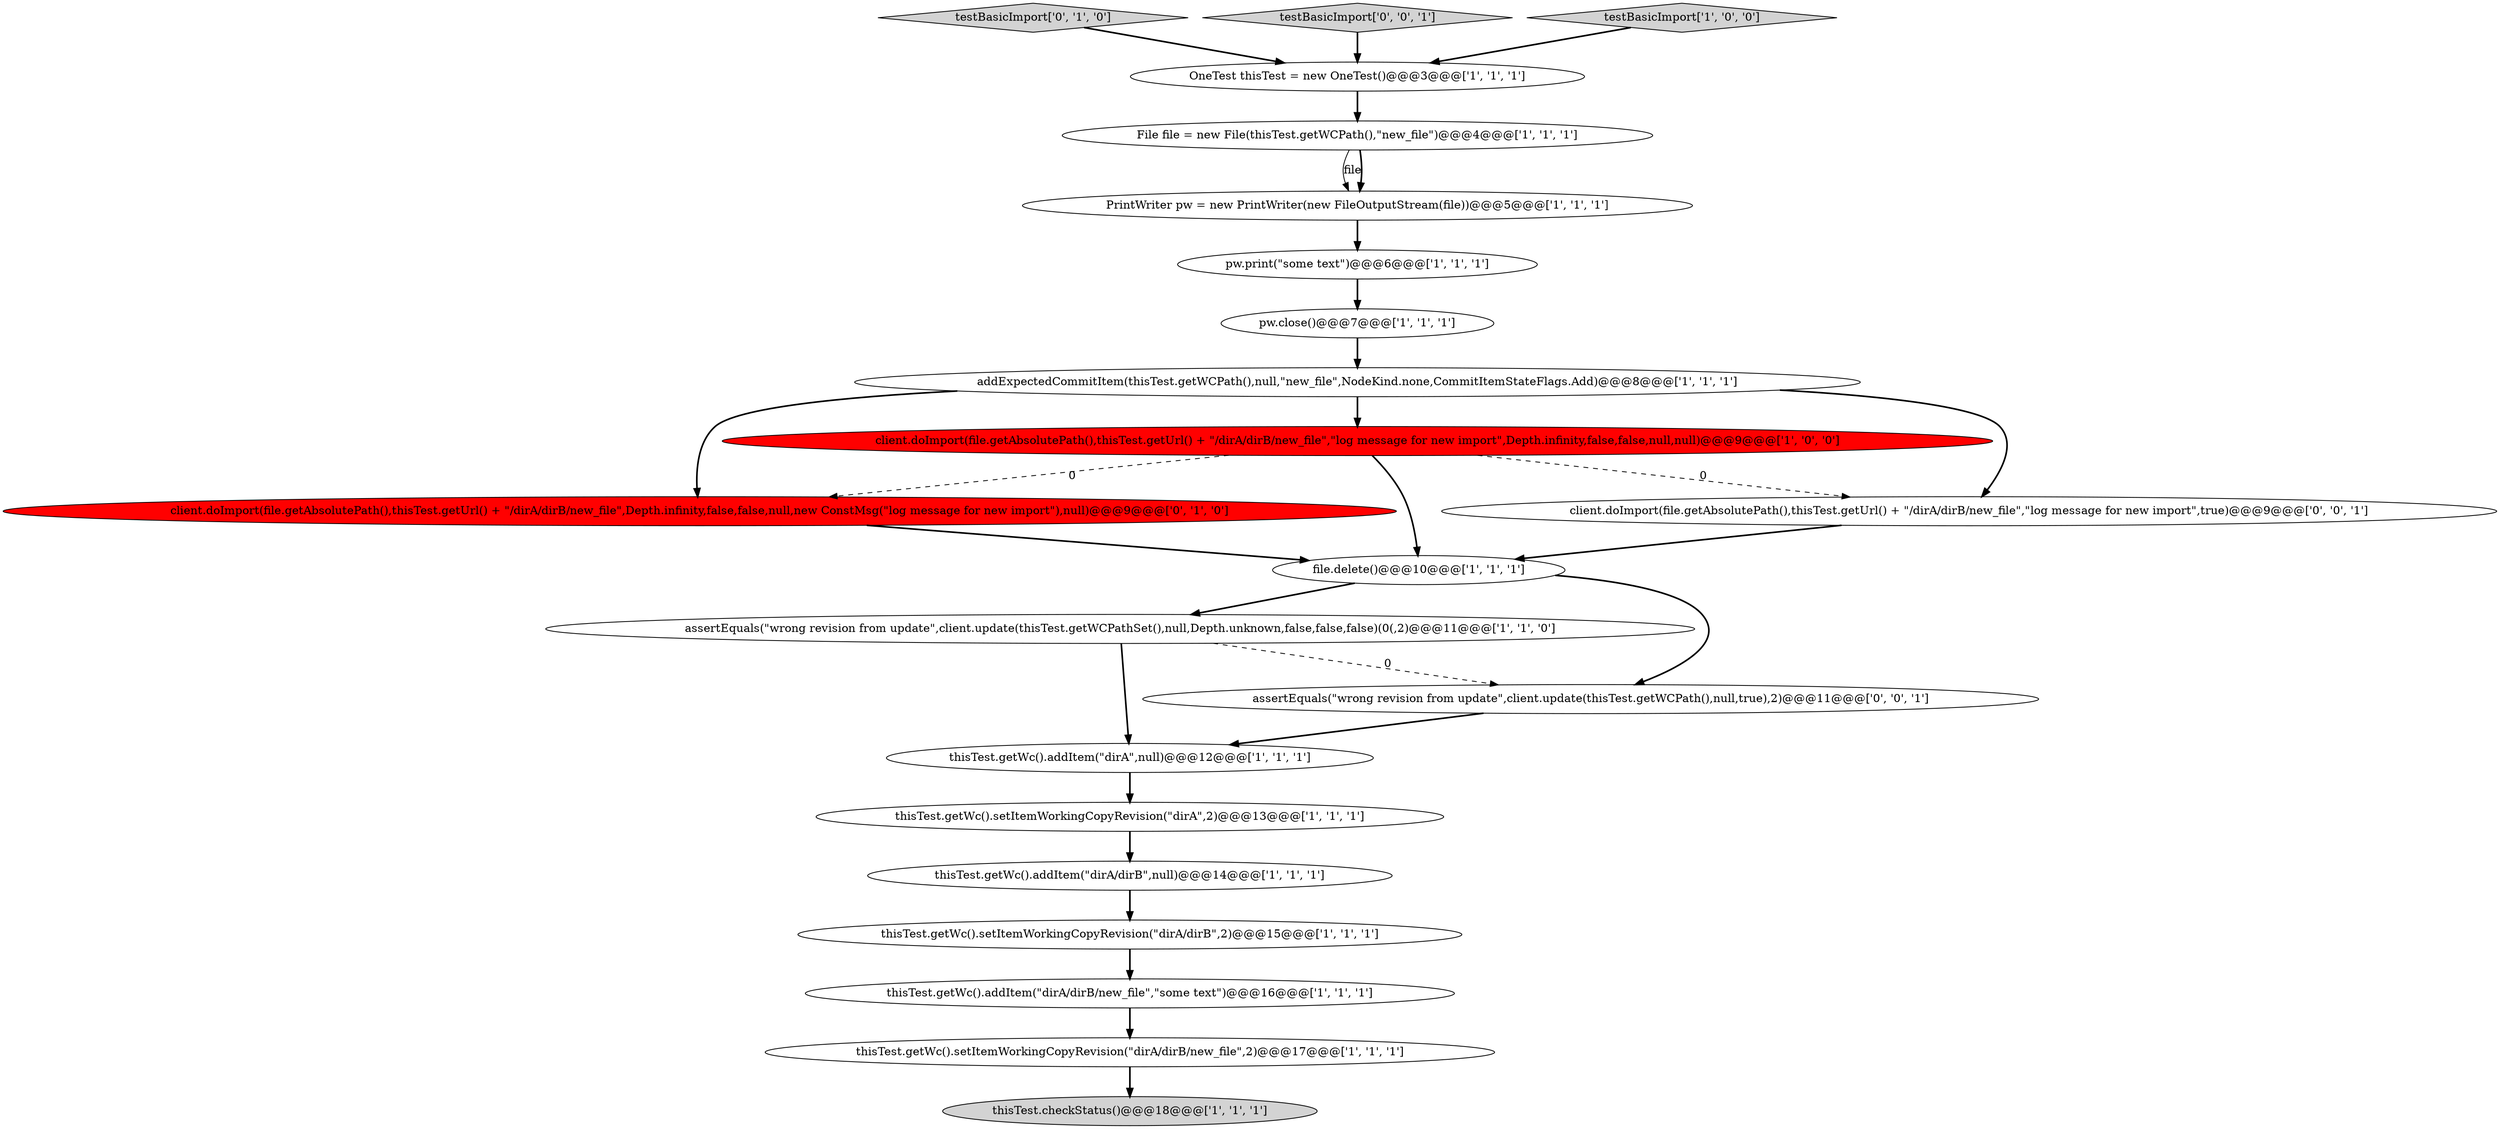 digraph {
14 [style = filled, label = "pw.close()@@@7@@@['1', '1', '1']", fillcolor = white, shape = ellipse image = "AAA0AAABBB1BBB"];
10 [style = filled, label = "thisTest.getWc().setItemWorkingCopyRevision(\"dirA/dirB/new_file\",2)@@@17@@@['1', '1', '1']", fillcolor = white, shape = ellipse image = "AAA0AAABBB1BBB"];
11 [style = filled, label = "PrintWriter pw = new PrintWriter(new FileOutputStream(file))@@@5@@@['1', '1', '1']", fillcolor = white, shape = ellipse image = "AAA0AAABBB1BBB"];
7 [style = filled, label = "thisTest.getWc().addItem(\"dirA/dirB\",null)@@@14@@@['1', '1', '1']", fillcolor = white, shape = ellipse image = "AAA0AAABBB1BBB"];
1 [style = filled, label = "file.delete()@@@10@@@['1', '1', '1']", fillcolor = white, shape = ellipse image = "AAA0AAABBB1BBB"];
4 [style = filled, label = "thisTest.checkStatus()@@@18@@@['1', '1', '1']", fillcolor = lightgray, shape = ellipse image = "AAA0AAABBB1BBB"];
9 [style = filled, label = "thisTest.getWc().addItem(\"dirA/dirB/new_file\",\"some text\")@@@16@@@['1', '1', '1']", fillcolor = white, shape = ellipse image = "AAA0AAABBB1BBB"];
17 [style = filled, label = "testBasicImport['0', '1', '0']", fillcolor = lightgray, shape = diamond image = "AAA0AAABBB2BBB"];
16 [style = filled, label = "thisTest.getWc().addItem(\"dirA\",null)@@@12@@@['1', '1', '1']", fillcolor = white, shape = ellipse image = "AAA0AAABBB1BBB"];
8 [style = filled, label = "File file = new File(thisTest.getWCPath(),\"new_file\")@@@4@@@['1', '1', '1']", fillcolor = white, shape = ellipse image = "AAA0AAABBB1BBB"];
13 [style = filled, label = "OneTest thisTest = new OneTest()@@@3@@@['1', '1', '1']", fillcolor = white, shape = ellipse image = "AAA0AAABBB1BBB"];
0 [style = filled, label = "pw.print(\"some text\")@@@6@@@['1', '1', '1']", fillcolor = white, shape = ellipse image = "AAA0AAABBB1BBB"];
2 [style = filled, label = "thisTest.getWc().setItemWorkingCopyRevision(\"dirA\",2)@@@13@@@['1', '1', '1']", fillcolor = white, shape = ellipse image = "AAA0AAABBB1BBB"];
21 [style = filled, label = "testBasicImport['0', '0', '1']", fillcolor = lightgray, shape = diamond image = "AAA0AAABBB3BBB"];
18 [style = filled, label = "client.doImport(file.getAbsolutePath(),thisTest.getUrl() + \"/dirA/dirB/new_file\",Depth.infinity,false,false,null,new ConstMsg(\"log message for new import\"),null)@@@9@@@['0', '1', '0']", fillcolor = red, shape = ellipse image = "AAA1AAABBB2BBB"];
12 [style = filled, label = "thisTest.getWc().setItemWorkingCopyRevision(\"dirA/dirB\",2)@@@15@@@['1', '1', '1']", fillcolor = white, shape = ellipse image = "AAA0AAABBB1BBB"];
3 [style = filled, label = "testBasicImport['1', '0', '0']", fillcolor = lightgray, shape = diamond image = "AAA0AAABBB1BBB"];
20 [style = filled, label = "client.doImport(file.getAbsolutePath(),thisTest.getUrl() + \"/dirA/dirB/new_file\",\"log message for new import\",true)@@@9@@@['0', '0', '1']", fillcolor = white, shape = ellipse image = "AAA0AAABBB3BBB"];
6 [style = filled, label = "addExpectedCommitItem(thisTest.getWCPath(),null,\"new_file\",NodeKind.none,CommitItemStateFlags.Add)@@@8@@@['1', '1', '1']", fillcolor = white, shape = ellipse image = "AAA0AAABBB1BBB"];
5 [style = filled, label = "assertEquals(\"wrong revision from update\",client.update(thisTest.getWCPathSet(),null,Depth.unknown,false,false,false)(0(,2)@@@11@@@['1', '1', '0']", fillcolor = white, shape = ellipse image = "AAA0AAABBB1BBB"];
19 [style = filled, label = "assertEquals(\"wrong revision from update\",client.update(thisTest.getWCPath(),null,true),2)@@@11@@@['0', '0', '1']", fillcolor = white, shape = ellipse image = "AAA0AAABBB3BBB"];
15 [style = filled, label = "client.doImport(file.getAbsolutePath(),thisTest.getUrl() + \"/dirA/dirB/new_file\",\"log message for new import\",Depth.infinity,false,false,null,null)@@@9@@@['1', '0', '0']", fillcolor = red, shape = ellipse image = "AAA1AAABBB1BBB"];
1->5 [style = bold, label=""];
15->20 [style = dashed, label="0"];
7->12 [style = bold, label=""];
6->18 [style = bold, label=""];
15->18 [style = dashed, label="0"];
9->10 [style = bold, label=""];
20->1 [style = bold, label=""];
16->2 [style = bold, label=""];
12->9 [style = bold, label=""];
6->15 [style = bold, label=""];
19->16 [style = bold, label=""];
8->11 [style = solid, label="file"];
5->16 [style = bold, label=""];
6->20 [style = bold, label=""];
0->14 [style = bold, label=""];
11->0 [style = bold, label=""];
18->1 [style = bold, label=""];
10->4 [style = bold, label=""];
3->13 [style = bold, label=""];
17->13 [style = bold, label=""];
2->7 [style = bold, label=""];
13->8 [style = bold, label=""];
1->19 [style = bold, label=""];
8->11 [style = bold, label=""];
5->19 [style = dashed, label="0"];
14->6 [style = bold, label=""];
21->13 [style = bold, label=""];
15->1 [style = bold, label=""];
}
